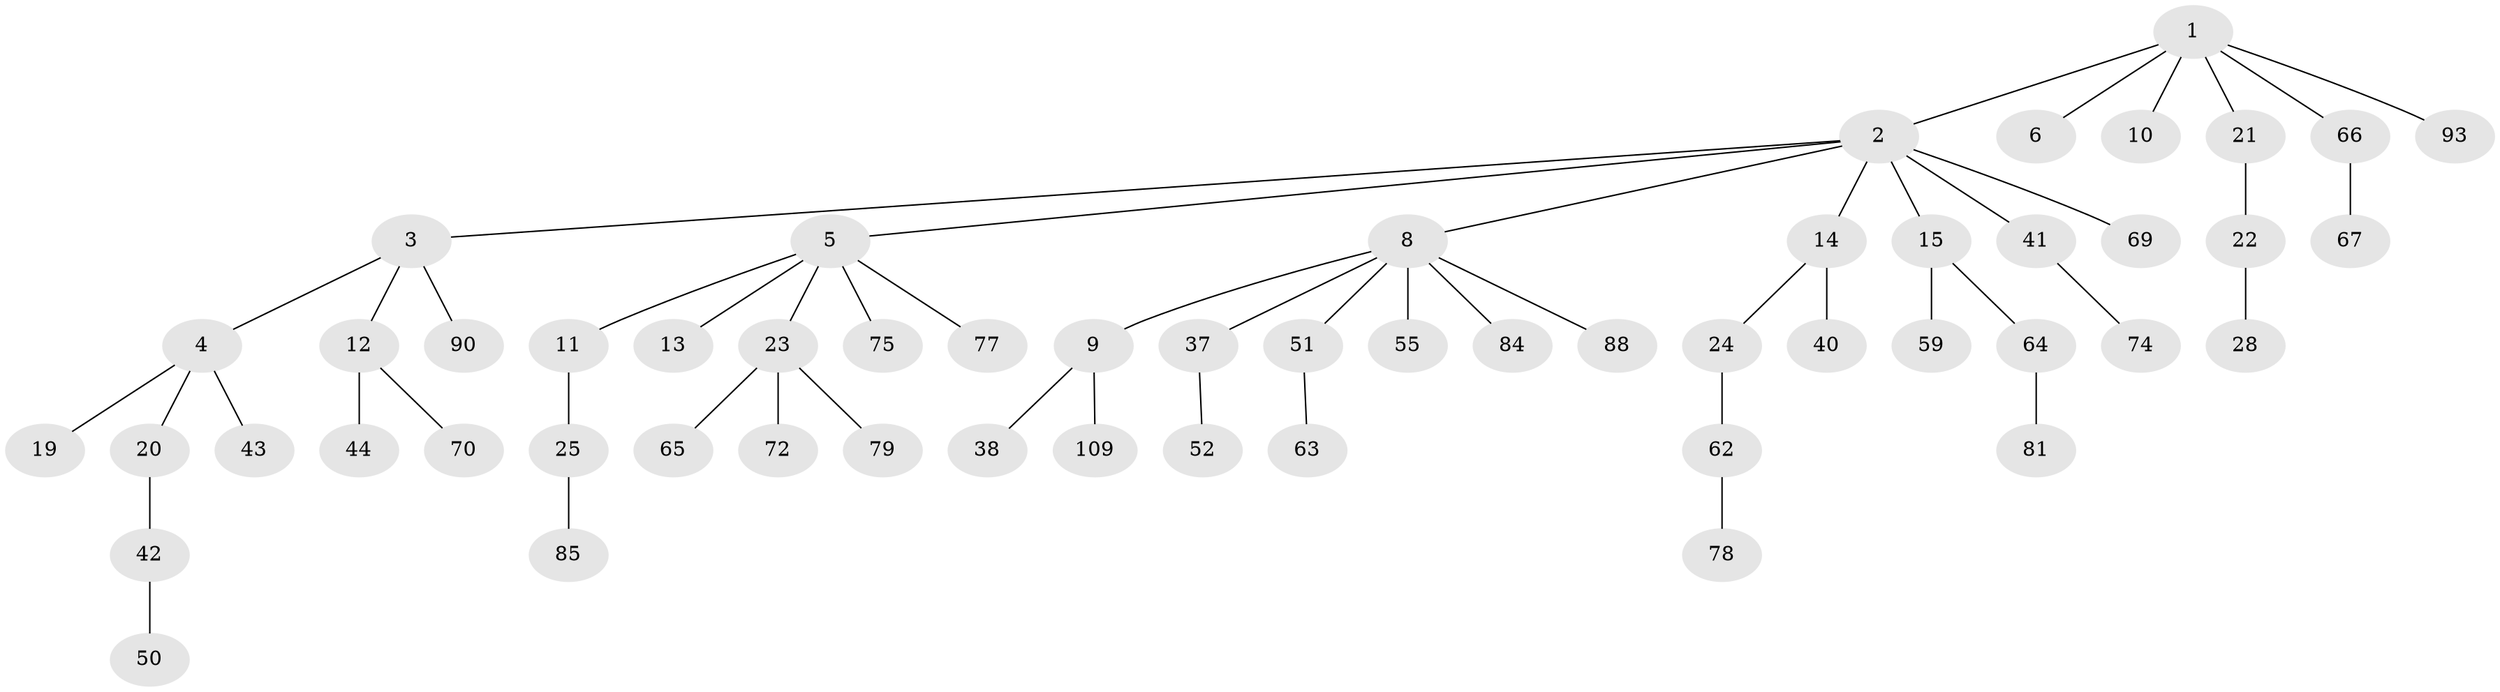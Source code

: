 // original degree distribution, {6: 0.02727272727272727, 7: 0.00909090909090909, 4: 0.03636363636363636, 2: 0.24545454545454545, 1: 0.4727272727272727, 3: 0.2, 5: 0.00909090909090909}
// Generated by graph-tools (version 1.1) at 2025/15/03/09/25 04:15:24]
// undirected, 55 vertices, 54 edges
graph export_dot {
graph [start="1"]
  node [color=gray90,style=filled];
  1;
  2 [super="+7"];
  3 [super="+26"];
  4 [super="+17"];
  5;
  6;
  8 [super="+34+16"];
  9;
  10 [super="+106+97"];
  11 [super="+33"];
  12 [super="+29+56+83"];
  13;
  14 [super="+18"];
  15 [super="+36"];
  19;
  20 [super="+80"];
  21 [super="+46"];
  22 [super="+35"];
  23 [super="+30+108+86"];
  24;
  25 [super="+27"];
  28 [super="+96+98"];
  37 [super="+45"];
  38 [super="+73+49"];
  40 [super="+87+48"];
  41;
  42;
  43 [super="+57"];
  44;
  50;
  51 [super="+92"];
  52 [super="+61"];
  55;
  59;
  62 [super="+71"];
  63;
  64 [super="+76"];
  65;
  66;
  67;
  69;
  70 [super="+89"];
  72;
  74;
  75 [super="+94"];
  77 [super="+95"];
  78;
  79;
  81 [super="+104"];
  84 [super="+103"];
  85;
  88 [super="+91"];
  90;
  93 [super="+101"];
  109;
  1 -- 2;
  1 -- 6;
  1 -- 10;
  1 -- 21;
  1 -- 66;
  1 -- 93;
  2 -- 3;
  2 -- 5;
  2 -- 8;
  2 -- 14;
  2 -- 69;
  2 -- 41;
  2 -- 15;
  3 -- 4;
  3 -- 12;
  3 -- 90;
  4 -- 19;
  4 -- 43;
  4 -- 20;
  5 -- 11;
  5 -- 13;
  5 -- 23;
  5 -- 75;
  5 -- 77;
  8 -- 9;
  8 -- 51;
  8 -- 84;
  8 -- 88;
  8 -- 37;
  8 -- 55;
  9 -- 38;
  9 -- 109;
  11 -- 25;
  12 -- 70;
  12 -- 44;
  14 -- 24;
  14 -- 40;
  15 -- 64;
  15 -- 59;
  20 -- 42;
  21 -- 22;
  22 -- 28;
  23 -- 72;
  23 -- 65;
  23 -- 79;
  24 -- 62;
  25 -- 85;
  37 -- 52;
  41 -- 74;
  42 -- 50;
  51 -- 63;
  62 -- 78;
  64 -- 81;
  66 -- 67;
}
